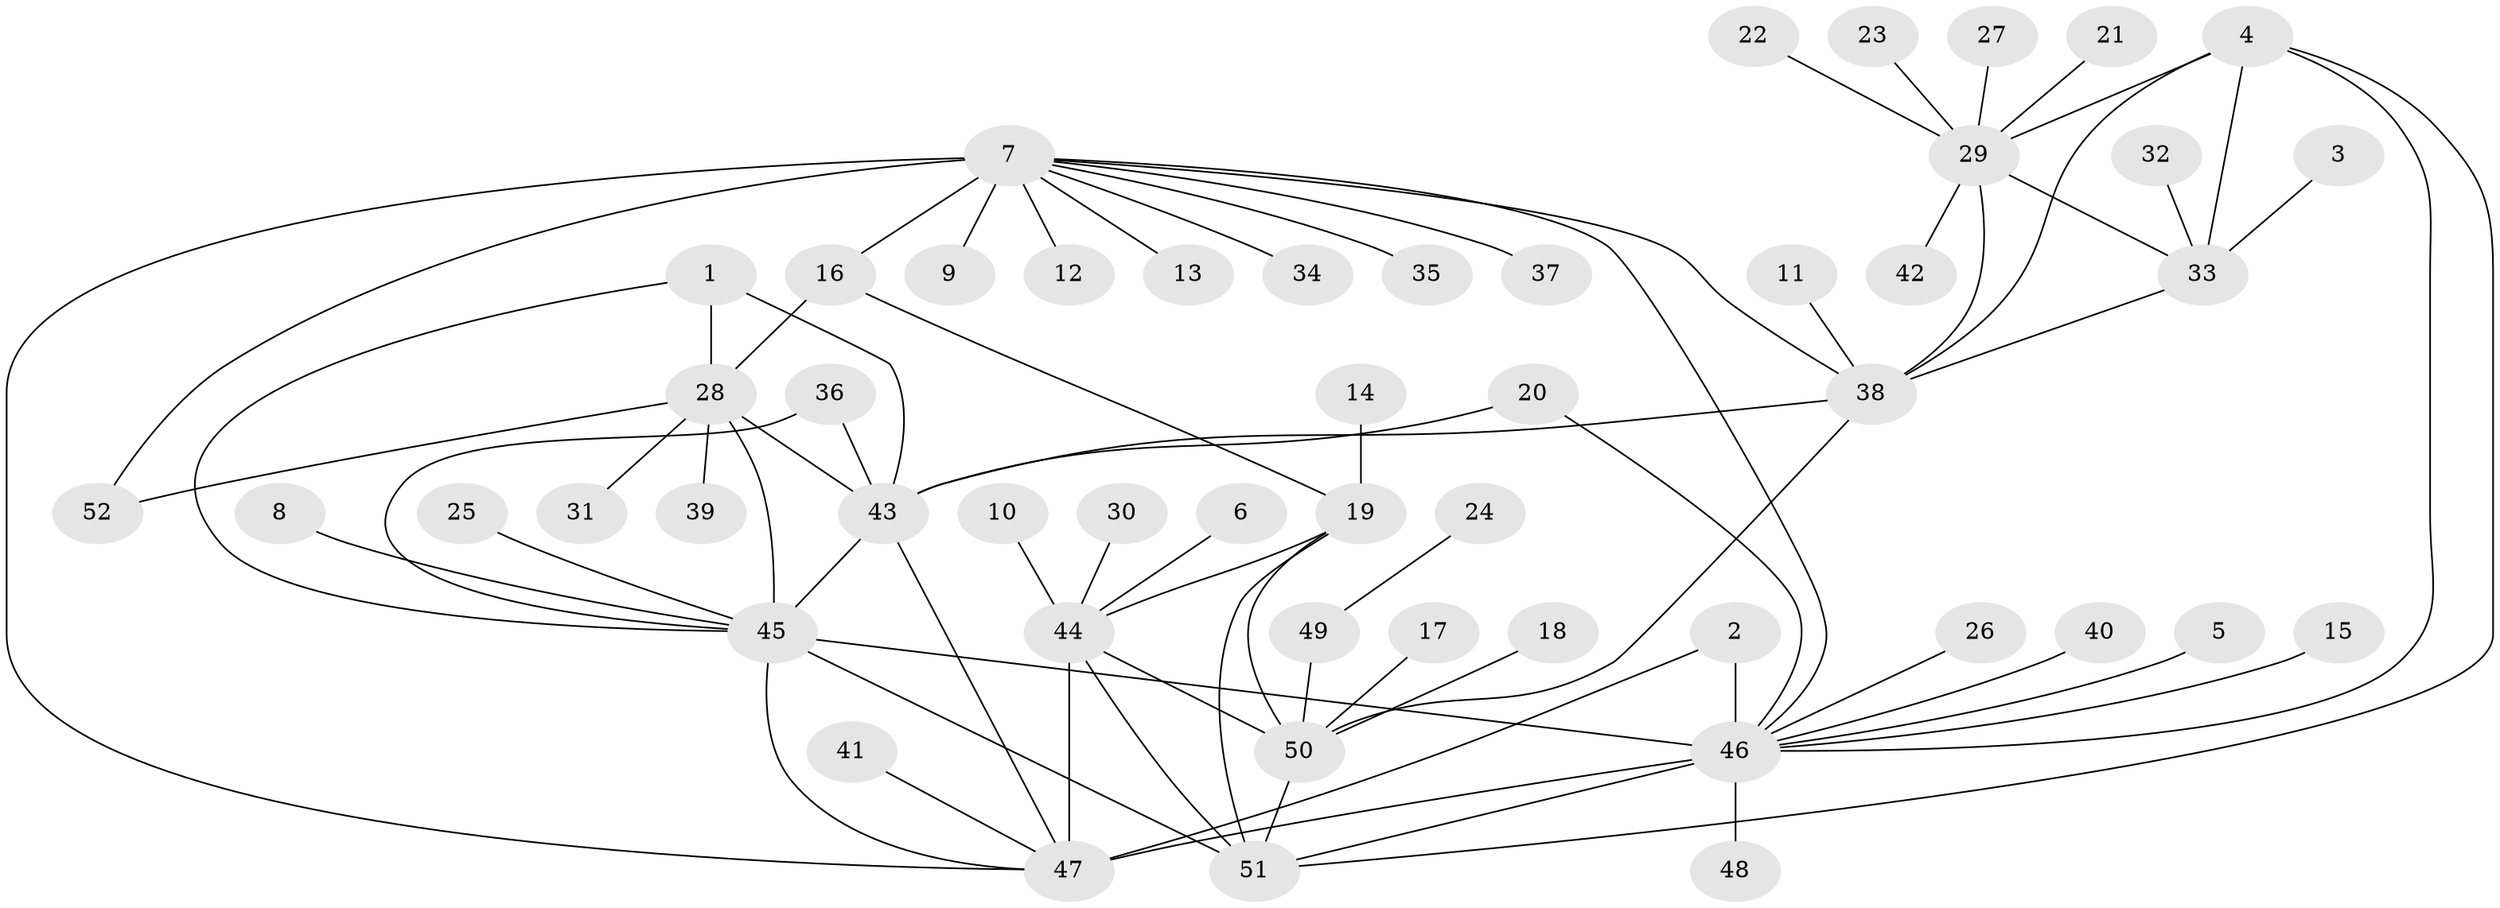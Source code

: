 // original degree distribution, {6: 0.038834951456310676, 10: 0.019417475728155338, 8: 0.019417475728155338, 5: 0.038834951456310676, 9: 0.06796116504854369, 11: 0.009708737864077669, 12: 0.009708737864077669, 4: 0.04854368932038835, 14: 0.009708737864077669, 1: 0.5436893203883495, 2: 0.17475728155339806, 3: 0.019417475728155338}
// Generated by graph-tools (version 1.1) at 2025/26/03/09/25 03:26:34]
// undirected, 52 vertices, 75 edges
graph export_dot {
graph [start="1"]
  node [color=gray90,style=filled];
  1;
  2;
  3;
  4;
  5;
  6;
  7;
  8;
  9;
  10;
  11;
  12;
  13;
  14;
  15;
  16;
  17;
  18;
  19;
  20;
  21;
  22;
  23;
  24;
  25;
  26;
  27;
  28;
  29;
  30;
  31;
  32;
  33;
  34;
  35;
  36;
  37;
  38;
  39;
  40;
  41;
  42;
  43;
  44;
  45;
  46;
  47;
  48;
  49;
  50;
  51;
  52;
  1 -- 28 [weight=2.0];
  1 -- 43 [weight=1.0];
  1 -- 45 [weight=1.0];
  2 -- 46 [weight=4.0];
  2 -- 47 [weight=2.0];
  3 -- 33 [weight=1.0];
  4 -- 29 [weight=2.0];
  4 -- 33 [weight=2.0];
  4 -- 38 [weight=2.0];
  4 -- 46 [weight=1.0];
  4 -- 51 [weight=2.0];
  5 -- 46 [weight=1.0];
  6 -- 44 [weight=1.0];
  7 -- 9 [weight=1.0];
  7 -- 12 [weight=1.0];
  7 -- 13 [weight=1.0];
  7 -- 16 [weight=4.0];
  7 -- 34 [weight=1.0];
  7 -- 35 [weight=1.0];
  7 -- 37 [weight=1.0];
  7 -- 38 [weight=1.0];
  7 -- 46 [weight=1.0];
  7 -- 47 [weight=1.0];
  7 -- 52 [weight=1.0];
  8 -- 45 [weight=1.0];
  10 -- 44 [weight=1.0];
  11 -- 38 [weight=1.0];
  14 -- 19 [weight=1.0];
  15 -- 46 [weight=1.0];
  16 -- 19 [weight=2.0];
  16 -- 28 [weight=2.0];
  17 -- 50 [weight=1.0];
  18 -- 50 [weight=1.0];
  19 -- 44 [weight=2.0];
  19 -- 50 [weight=1.0];
  19 -- 51 [weight=1.0];
  20 -- 43 [weight=1.0];
  20 -- 46 [weight=1.0];
  21 -- 29 [weight=1.0];
  22 -- 29 [weight=1.0];
  23 -- 29 [weight=1.0];
  24 -- 49 [weight=1.0];
  25 -- 45 [weight=1.0];
  26 -- 46 [weight=1.0];
  27 -- 29 [weight=1.0];
  28 -- 31 [weight=1.0];
  28 -- 39 [weight=1.0];
  28 -- 43 [weight=2.0];
  28 -- 45 [weight=2.0];
  28 -- 52 [weight=1.0];
  29 -- 33 [weight=1.0];
  29 -- 38 [weight=1.0];
  29 -- 42 [weight=1.0];
  30 -- 44 [weight=1.0];
  32 -- 33 [weight=1.0];
  33 -- 38 [weight=1.0];
  36 -- 43 [weight=1.0];
  36 -- 45 [weight=1.0];
  38 -- 43 [weight=1.0];
  38 -- 50 [weight=1.0];
  40 -- 46 [weight=1.0];
  41 -- 47 [weight=1.0];
  43 -- 45 [weight=1.0];
  43 -- 47 [weight=1.0];
  44 -- 47 [weight=1.0];
  44 -- 50 [weight=2.0];
  44 -- 51 [weight=2.0];
  45 -- 46 [weight=1.0];
  45 -- 47 [weight=1.0];
  45 -- 51 [weight=1.0];
  46 -- 47 [weight=2.0];
  46 -- 48 [weight=1.0];
  46 -- 51 [weight=1.0];
  49 -- 50 [weight=1.0];
  50 -- 51 [weight=1.0];
}
